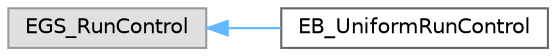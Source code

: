 digraph "Graphical Class Hierarchy"
{
 // LATEX_PDF_SIZE
  bgcolor="transparent";
  edge [fontname=Helvetica,fontsize=10,labelfontname=Helvetica,labelfontsize=10];
  node [fontname=Helvetica,fontsize=10,shape=box,height=0.2,width=0.4];
  rankdir="LR";
  Node0 [id="Node000000",label="EGS_RunControl",height=0.2,width=0.4,color="grey60", fillcolor="#E0E0E0", style="filled",tooltip=" "];
  Node0 -> Node1 [id="edge4_Node000000_Node000001",dir="back",color="steelblue1",style="solid",tooltip=" "];
  Node1 [id="Node000001",label="EB_UniformRunControl",height=0.2,width=0.4,color="grey40", fillcolor="white", style="filled",URL="$classEB__UniformRunControl.html",tooltip=" "];
}
